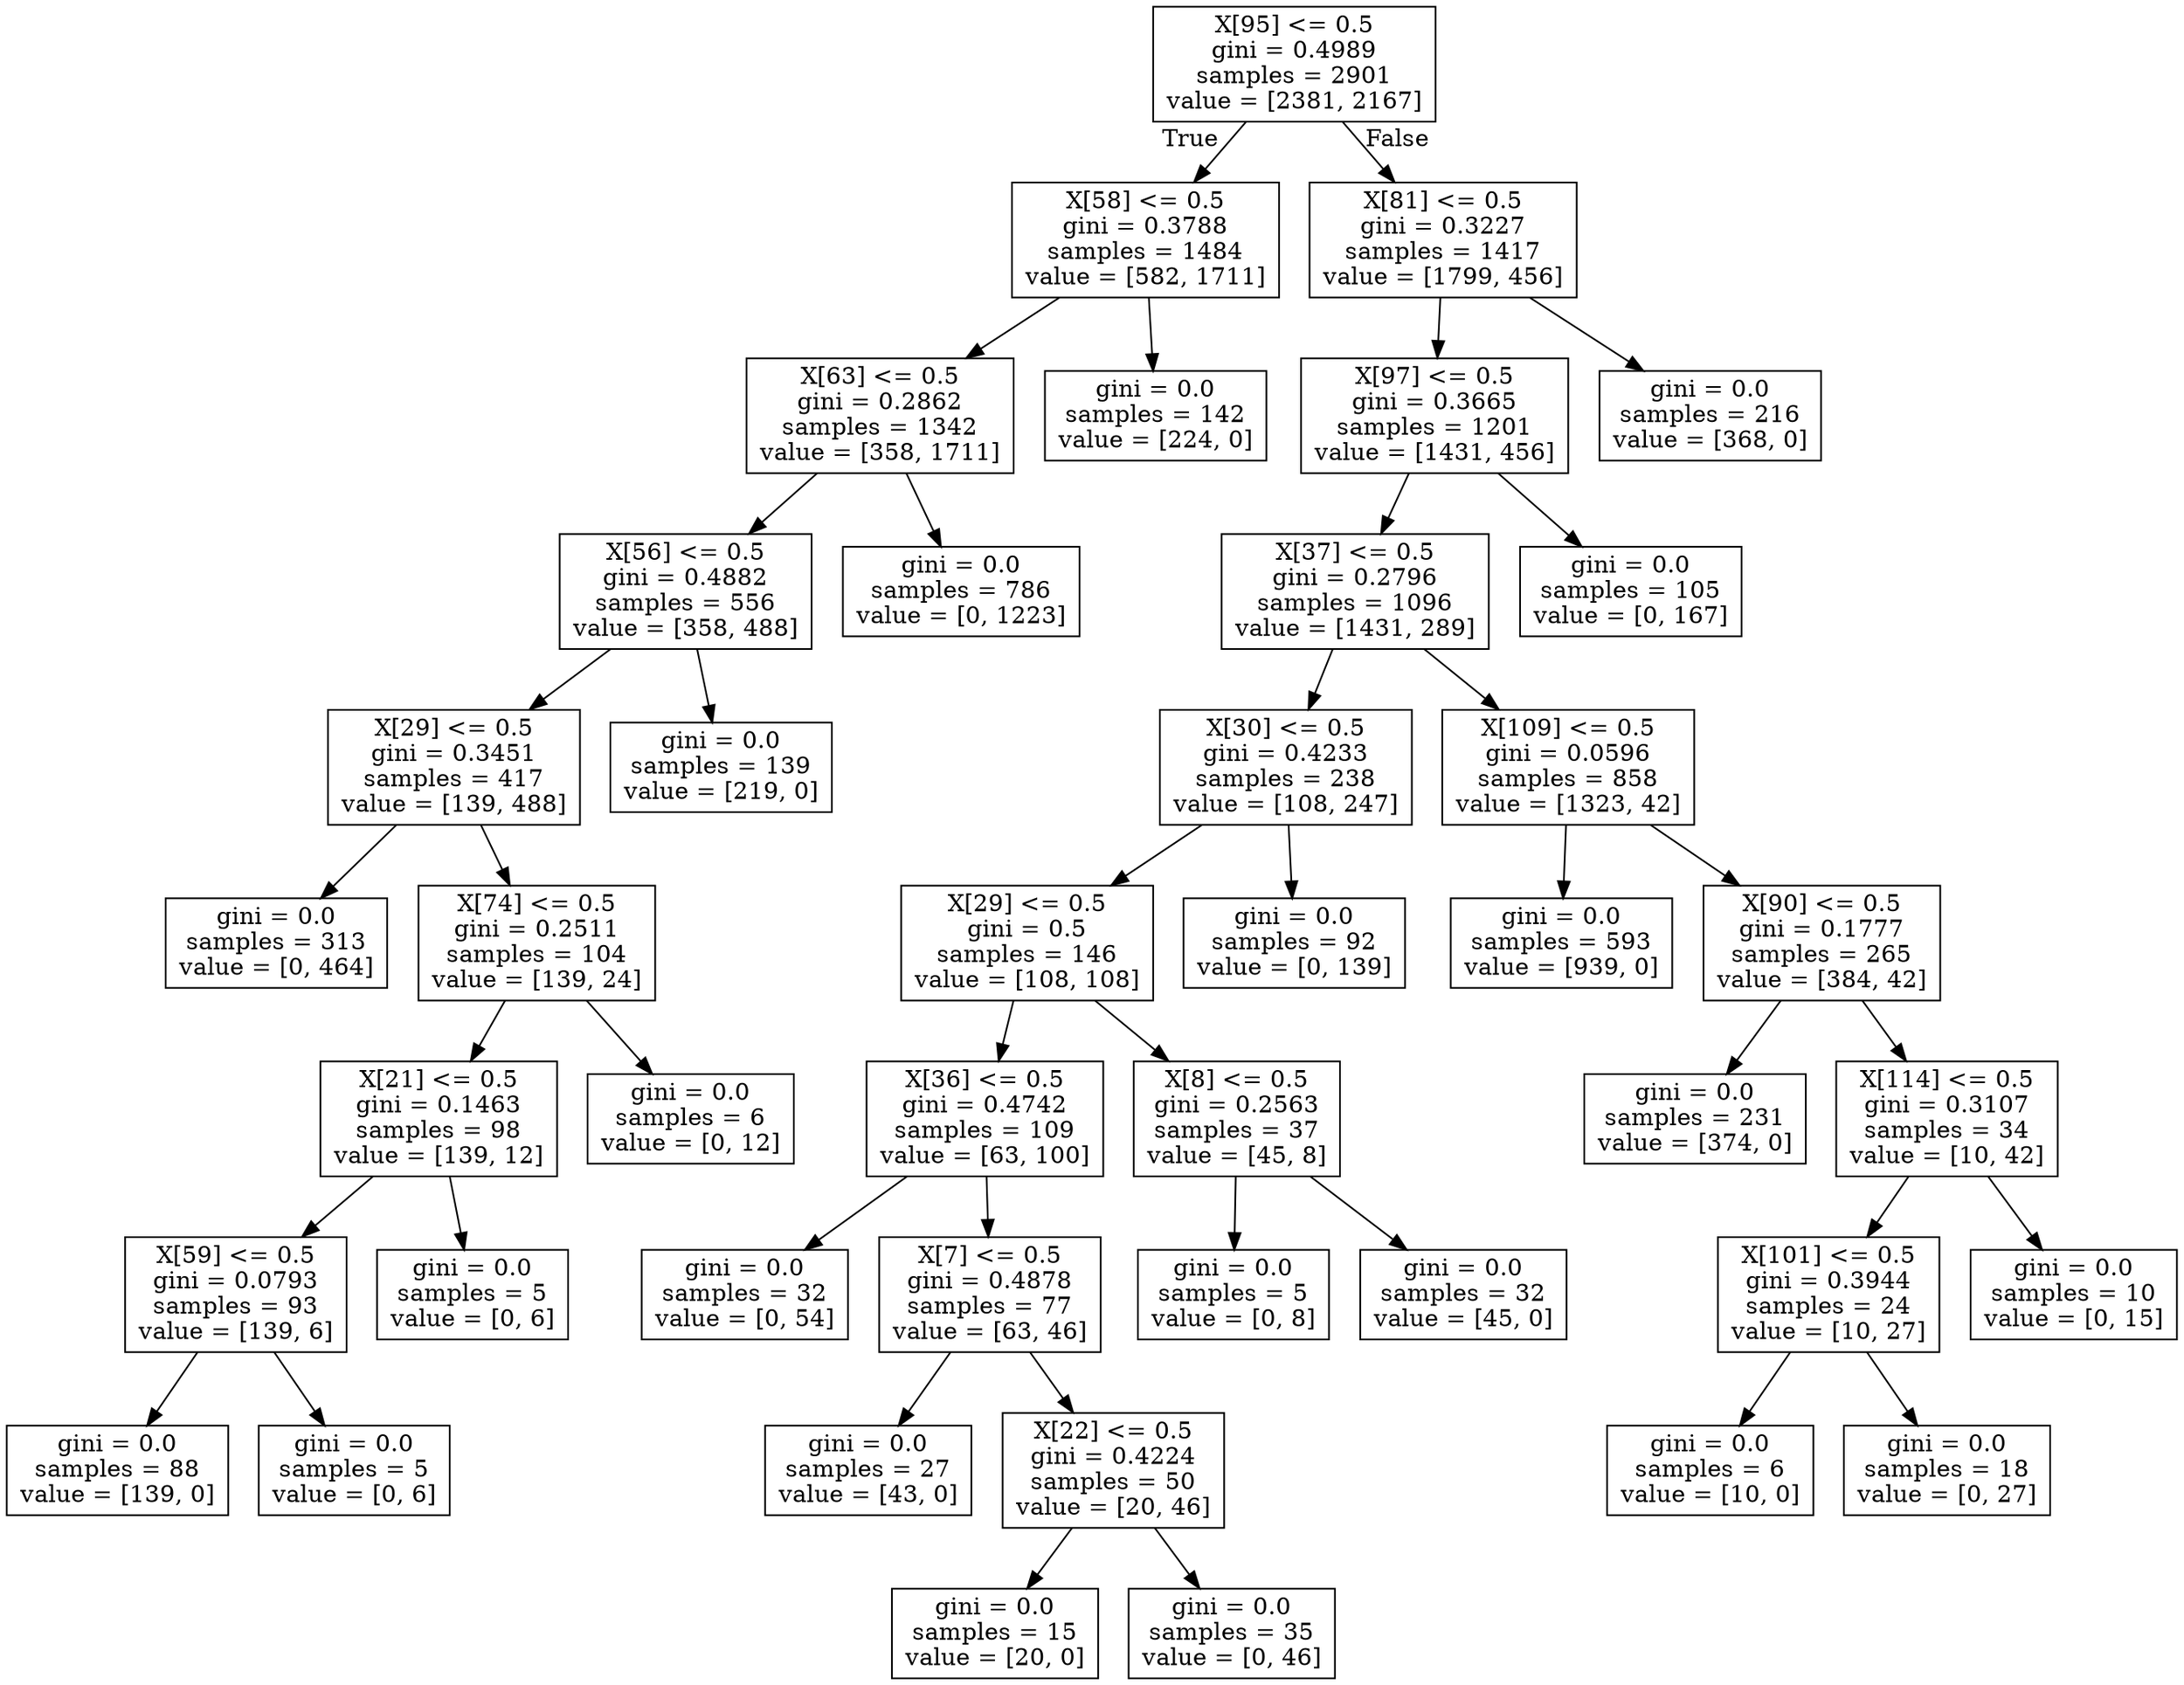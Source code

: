 digraph Tree {
node [shape=box] ;
0 [label="X[95] <= 0.5\ngini = 0.4989\nsamples = 2901\nvalue = [2381, 2167]"] ;
1 [label="X[58] <= 0.5\ngini = 0.3788\nsamples = 1484\nvalue = [582, 1711]"] ;
0 -> 1 [labeldistance=2.5, labelangle=45, headlabel="True"] ;
2 [label="X[63] <= 0.5\ngini = 0.2862\nsamples = 1342\nvalue = [358, 1711]"] ;
1 -> 2 ;
3 [label="X[56] <= 0.5\ngini = 0.4882\nsamples = 556\nvalue = [358, 488]"] ;
2 -> 3 ;
4 [label="X[29] <= 0.5\ngini = 0.3451\nsamples = 417\nvalue = [139, 488]"] ;
3 -> 4 ;
5 [label="gini = 0.0\nsamples = 313\nvalue = [0, 464]"] ;
4 -> 5 ;
6 [label="X[74] <= 0.5\ngini = 0.2511\nsamples = 104\nvalue = [139, 24]"] ;
4 -> 6 ;
7 [label="X[21] <= 0.5\ngini = 0.1463\nsamples = 98\nvalue = [139, 12]"] ;
6 -> 7 ;
8 [label="X[59] <= 0.5\ngini = 0.0793\nsamples = 93\nvalue = [139, 6]"] ;
7 -> 8 ;
9 [label="gini = 0.0\nsamples = 88\nvalue = [139, 0]"] ;
8 -> 9 ;
10 [label="gini = 0.0\nsamples = 5\nvalue = [0, 6]"] ;
8 -> 10 ;
11 [label="gini = 0.0\nsamples = 5\nvalue = [0, 6]"] ;
7 -> 11 ;
12 [label="gini = 0.0\nsamples = 6\nvalue = [0, 12]"] ;
6 -> 12 ;
13 [label="gini = 0.0\nsamples = 139\nvalue = [219, 0]"] ;
3 -> 13 ;
14 [label="gini = 0.0\nsamples = 786\nvalue = [0, 1223]"] ;
2 -> 14 ;
15 [label="gini = 0.0\nsamples = 142\nvalue = [224, 0]"] ;
1 -> 15 ;
16 [label="X[81] <= 0.5\ngini = 0.3227\nsamples = 1417\nvalue = [1799, 456]"] ;
0 -> 16 [labeldistance=2.5, labelangle=-45, headlabel="False"] ;
17 [label="X[97] <= 0.5\ngini = 0.3665\nsamples = 1201\nvalue = [1431, 456]"] ;
16 -> 17 ;
18 [label="X[37] <= 0.5\ngini = 0.2796\nsamples = 1096\nvalue = [1431, 289]"] ;
17 -> 18 ;
19 [label="X[30] <= 0.5\ngini = 0.4233\nsamples = 238\nvalue = [108, 247]"] ;
18 -> 19 ;
20 [label="X[29] <= 0.5\ngini = 0.5\nsamples = 146\nvalue = [108, 108]"] ;
19 -> 20 ;
21 [label="X[36] <= 0.5\ngini = 0.4742\nsamples = 109\nvalue = [63, 100]"] ;
20 -> 21 ;
22 [label="gini = 0.0\nsamples = 32\nvalue = [0, 54]"] ;
21 -> 22 ;
23 [label="X[7] <= 0.5\ngini = 0.4878\nsamples = 77\nvalue = [63, 46]"] ;
21 -> 23 ;
24 [label="gini = 0.0\nsamples = 27\nvalue = [43, 0]"] ;
23 -> 24 ;
25 [label="X[22] <= 0.5\ngini = 0.4224\nsamples = 50\nvalue = [20, 46]"] ;
23 -> 25 ;
26 [label="gini = 0.0\nsamples = 15\nvalue = [20, 0]"] ;
25 -> 26 ;
27 [label="gini = 0.0\nsamples = 35\nvalue = [0, 46]"] ;
25 -> 27 ;
28 [label="X[8] <= 0.5\ngini = 0.2563\nsamples = 37\nvalue = [45, 8]"] ;
20 -> 28 ;
29 [label="gini = 0.0\nsamples = 5\nvalue = [0, 8]"] ;
28 -> 29 ;
30 [label="gini = 0.0\nsamples = 32\nvalue = [45, 0]"] ;
28 -> 30 ;
31 [label="gini = 0.0\nsamples = 92\nvalue = [0, 139]"] ;
19 -> 31 ;
32 [label="X[109] <= 0.5\ngini = 0.0596\nsamples = 858\nvalue = [1323, 42]"] ;
18 -> 32 ;
33 [label="gini = 0.0\nsamples = 593\nvalue = [939, 0]"] ;
32 -> 33 ;
34 [label="X[90] <= 0.5\ngini = 0.1777\nsamples = 265\nvalue = [384, 42]"] ;
32 -> 34 ;
35 [label="gini = 0.0\nsamples = 231\nvalue = [374, 0]"] ;
34 -> 35 ;
36 [label="X[114] <= 0.5\ngini = 0.3107\nsamples = 34\nvalue = [10, 42]"] ;
34 -> 36 ;
37 [label="X[101] <= 0.5\ngini = 0.3944\nsamples = 24\nvalue = [10, 27]"] ;
36 -> 37 ;
38 [label="gini = 0.0\nsamples = 6\nvalue = [10, 0]"] ;
37 -> 38 ;
39 [label="gini = 0.0\nsamples = 18\nvalue = [0, 27]"] ;
37 -> 39 ;
40 [label="gini = 0.0\nsamples = 10\nvalue = [0, 15]"] ;
36 -> 40 ;
41 [label="gini = 0.0\nsamples = 105\nvalue = [0, 167]"] ;
17 -> 41 ;
42 [label="gini = 0.0\nsamples = 216\nvalue = [368, 0]"] ;
16 -> 42 ;
}